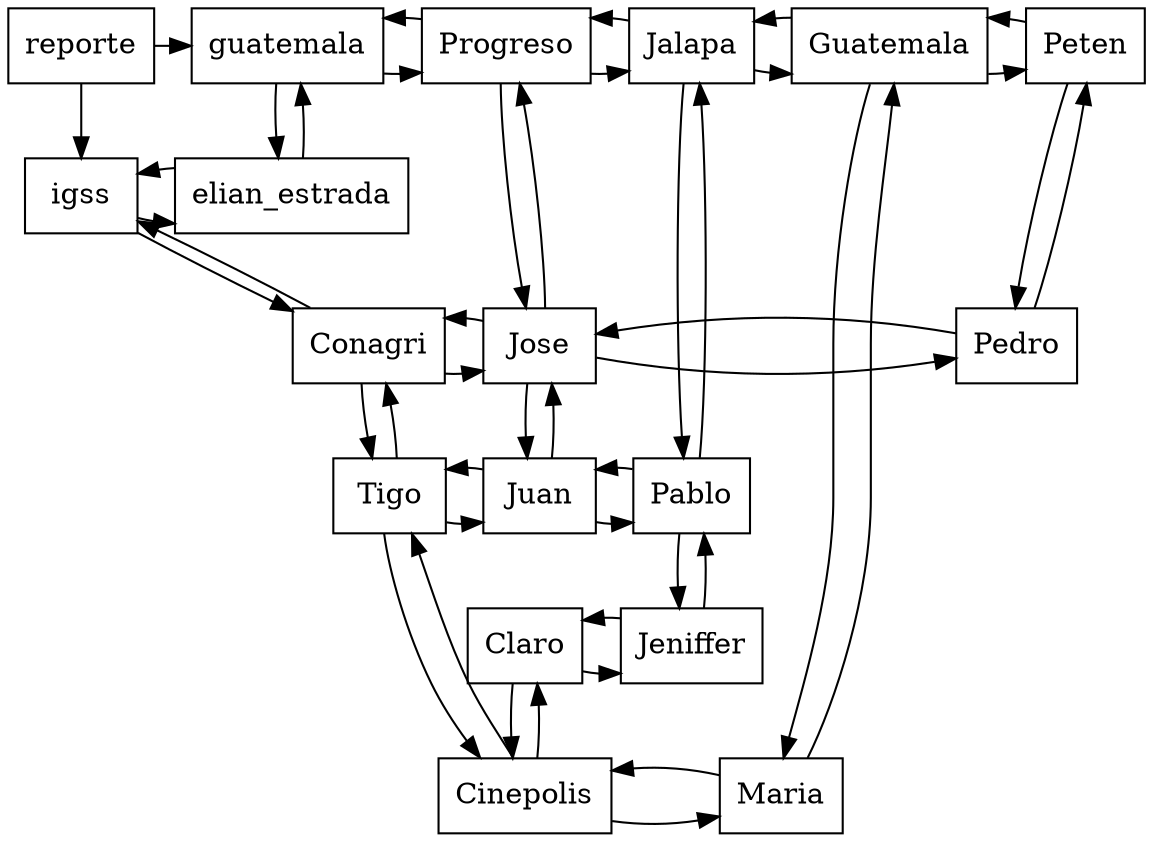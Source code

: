 digraph SparseMatrix {
node [shape=box];
    // Cabeceras Horizontales
    "reporte" -> "guatemala";
    "guatemala" -> "Progreso";
    "Progreso" -> "guatemala";
    "Progreso" -> "Jalapa";
    "Jalapa" -> "Progreso";
    "Jalapa" -> "Guatemala";
    "Guatemala" -> "Jalapa";
    "Guatemala" -> "Peten";
    "Peten" -> "Guatemala";
    // Coneccion entre filas
    "igss" -> elian_estrada;
    "elian_estrada" -> igss;
    "Conagri" -> Jose;
    "Jose" -> Conagri;
    "Jose" -> Pedro;
    "Pedro" -> Jose;
    "Tigo" -> Juan;
    "Juan" -> Tigo;
    "Juan" -> Pablo;
    "Pablo" -> Juan;
    "Cinepolis" -> Maria;
    "Maria" -> Cinepolis;
    "Claro" -> Jeniffer;
    "Jeniffer" -> Claro;
    // Cabeceras Verticales
    "reporte" -> "igss";
    "igss" -> "Conagri";
    "Conagri" -> "igss";
    "Conagri" -> "Tigo";
    "Tigo" -> "Conagri";
    "Tigo" -> "Cinepolis";
    "Cinepolis" -> "Tigo";
    "Cinepolis" -> "Claro";
    "Claro" -> "Cinepolis";
    // Coneccion entre filas
    "guatemala" -> elian_estrada;
    "elian_estrada" -> guatemala;
    "Progreso" -> Jose;
    "Jose" -> Progreso;
    "Jose" -> Juan;
    "Juan" -> Jose;
    "Jalapa" -> Pablo;
    "Pablo" -> Jalapa;
    "Pablo" -> Jeniffer;
    "Jeniffer" -> Pablo;
    "Guatemala" -> Maria;
    "Maria" -> Guatemala;
    "Peten" -> Pedro;
    "Pedro" -> Peten;
    // Encuadre
    { rank=same; reporte; guatemala; Progreso; Jalapa; Guatemala; Peten; }
    { rank=same; igss; elian_estrada; }
    { rank=same; Conagri; Jose; Pedro; }
    { rank=same; Tigo; Juan; Pablo; }
    { rank=same; Cinepolis; Maria; }
    { rank=same; Claro; Jeniffer; }
}
